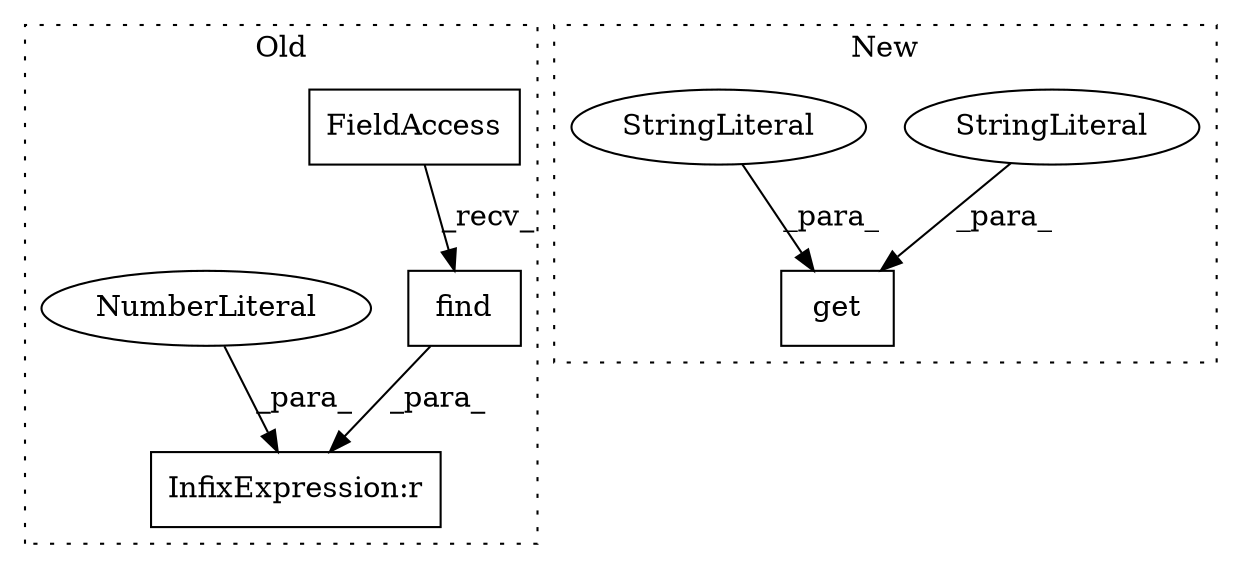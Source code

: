 digraph G {
subgraph cluster0 {
1 [label="find" a="32" s="3391,3409" l="5,1" shape="box"];
3 [label="InfixExpression:r" a="27" s="3410" l="4" shape="box"];
5 [label="FieldAccess" a="22" s="3377" l="13" shape="box"];
6 [label="NumberLiteral" a="34" s="3414" l="1" shape="ellipse"];
label = "Old";
style="dotted";
}
subgraph cluster1 {
2 [label="get" a="32" s="3406,3419" l="4,1" shape="box"];
4 [label="StringLiteral" a="45" s="3410" l="6" shape="ellipse"];
7 [label="StringLiteral" a="45" s="3417" l="2" shape="ellipse"];
label = "New";
style="dotted";
}
1 -> 3 [label="_para_"];
4 -> 2 [label="_para_"];
5 -> 1 [label="_recv_"];
6 -> 3 [label="_para_"];
7 -> 2 [label="_para_"];
}